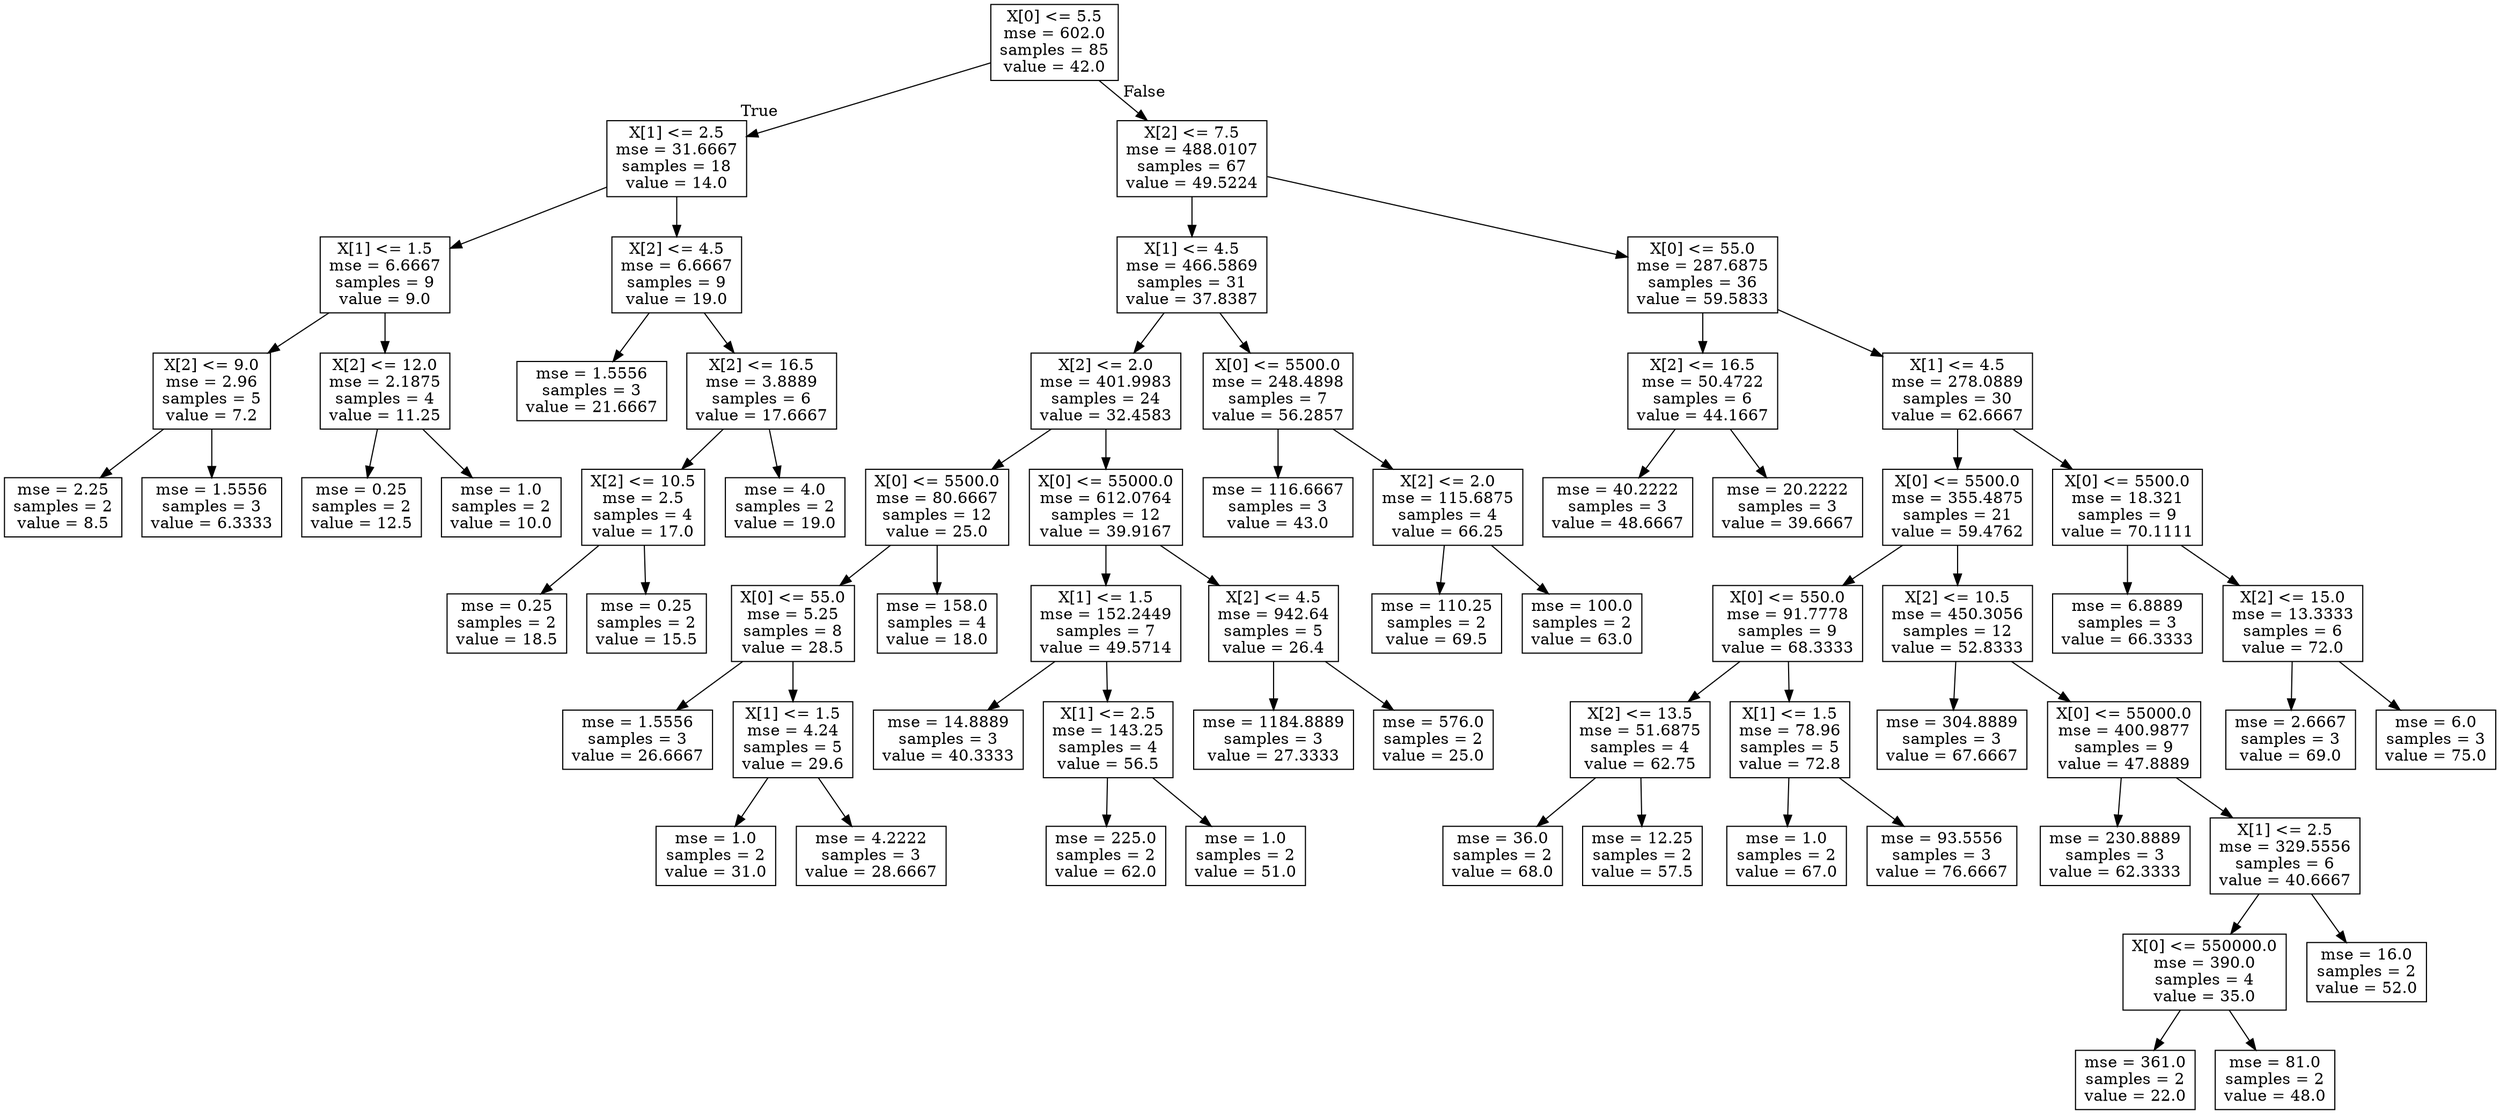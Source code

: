 digraph Tree {
node [shape=box] ;
0 [label="X[0] <= 5.5\nmse = 602.0\nsamples = 85\nvalue = 42.0"] ;
1 [label="X[1] <= 2.5\nmse = 31.6667\nsamples = 18\nvalue = 14.0"] ;
0 -> 1 [labeldistance=2.5, labelangle=45, headlabel="True"] ;
2 [label="X[1] <= 1.5\nmse = 6.6667\nsamples = 9\nvalue = 9.0"] ;
1 -> 2 ;
3 [label="X[2] <= 9.0\nmse = 2.96\nsamples = 5\nvalue = 7.2"] ;
2 -> 3 ;
4 [label="mse = 2.25\nsamples = 2\nvalue = 8.5"] ;
3 -> 4 ;
5 [label="mse = 1.5556\nsamples = 3\nvalue = 6.3333"] ;
3 -> 5 ;
6 [label="X[2] <= 12.0\nmse = 2.1875\nsamples = 4\nvalue = 11.25"] ;
2 -> 6 ;
7 [label="mse = 0.25\nsamples = 2\nvalue = 12.5"] ;
6 -> 7 ;
8 [label="mse = 1.0\nsamples = 2\nvalue = 10.0"] ;
6 -> 8 ;
9 [label="X[2] <= 4.5\nmse = 6.6667\nsamples = 9\nvalue = 19.0"] ;
1 -> 9 ;
10 [label="mse = 1.5556\nsamples = 3\nvalue = 21.6667"] ;
9 -> 10 ;
11 [label="X[2] <= 16.5\nmse = 3.8889\nsamples = 6\nvalue = 17.6667"] ;
9 -> 11 ;
12 [label="X[2] <= 10.5\nmse = 2.5\nsamples = 4\nvalue = 17.0"] ;
11 -> 12 ;
13 [label="mse = 0.25\nsamples = 2\nvalue = 18.5"] ;
12 -> 13 ;
14 [label="mse = 0.25\nsamples = 2\nvalue = 15.5"] ;
12 -> 14 ;
15 [label="mse = 4.0\nsamples = 2\nvalue = 19.0"] ;
11 -> 15 ;
16 [label="X[2] <= 7.5\nmse = 488.0107\nsamples = 67\nvalue = 49.5224"] ;
0 -> 16 [labeldistance=2.5, labelangle=-45, headlabel="False"] ;
17 [label="X[1] <= 4.5\nmse = 466.5869\nsamples = 31\nvalue = 37.8387"] ;
16 -> 17 ;
18 [label="X[2] <= 2.0\nmse = 401.9983\nsamples = 24\nvalue = 32.4583"] ;
17 -> 18 ;
19 [label="X[0] <= 5500.0\nmse = 80.6667\nsamples = 12\nvalue = 25.0"] ;
18 -> 19 ;
20 [label="X[0] <= 55.0\nmse = 5.25\nsamples = 8\nvalue = 28.5"] ;
19 -> 20 ;
21 [label="mse = 1.5556\nsamples = 3\nvalue = 26.6667"] ;
20 -> 21 ;
22 [label="X[1] <= 1.5\nmse = 4.24\nsamples = 5\nvalue = 29.6"] ;
20 -> 22 ;
23 [label="mse = 1.0\nsamples = 2\nvalue = 31.0"] ;
22 -> 23 ;
24 [label="mse = 4.2222\nsamples = 3\nvalue = 28.6667"] ;
22 -> 24 ;
25 [label="mse = 158.0\nsamples = 4\nvalue = 18.0"] ;
19 -> 25 ;
26 [label="X[0] <= 55000.0\nmse = 612.0764\nsamples = 12\nvalue = 39.9167"] ;
18 -> 26 ;
27 [label="X[1] <= 1.5\nmse = 152.2449\nsamples = 7\nvalue = 49.5714"] ;
26 -> 27 ;
28 [label="mse = 14.8889\nsamples = 3\nvalue = 40.3333"] ;
27 -> 28 ;
29 [label="X[1] <= 2.5\nmse = 143.25\nsamples = 4\nvalue = 56.5"] ;
27 -> 29 ;
30 [label="mse = 225.0\nsamples = 2\nvalue = 62.0"] ;
29 -> 30 ;
31 [label="mse = 1.0\nsamples = 2\nvalue = 51.0"] ;
29 -> 31 ;
32 [label="X[2] <= 4.5\nmse = 942.64\nsamples = 5\nvalue = 26.4"] ;
26 -> 32 ;
33 [label="mse = 1184.8889\nsamples = 3\nvalue = 27.3333"] ;
32 -> 33 ;
34 [label="mse = 576.0\nsamples = 2\nvalue = 25.0"] ;
32 -> 34 ;
35 [label="X[0] <= 5500.0\nmse = 248.4898\nsamples = 7\nvalue = 56.2857"] ;
17 -> 35 ;
36 [label="mse = 116.6667\nsamples = 3\nvalue = 43.0"] ;
35 -> 36 ;
37 [label="X[2] <= 2.0\nmse = 115.6875\nsamples = 4\nvalue = 66.25"] ;
35 -> 37 ;
38 [label="mse = 110.25\nsamples = 2\nvalue = 69.5"] ;
37 -> 38 ;
39 [label="mse = 100.0\nsamples = 2\nvalue = 63.0"] ;
37 -> 39 ;
40 [label="X[0] <= 55.0\nmse = 287.6875\nsamples = 36\nvalue = 59.5833"] ;
16 -> 40 ;
41 [label="X[2] <= 16.5\nmse = 50.4722\nsamples = 6\nvalue = 44.1667"] ;
40 -> 41 ;
42 [label="mse = 40.2222\nsamples = 3\nvalue = 48.6667"] ;
41 -> 42 ;
43 [label="mse = 20.2222\nsamples = 3\nvalue = 39.6667"] ;
41 -> 43 ;
44 [label="X[1] <= 4.5\nmse = 278.0889\nsamples = 30\nvalue = 62.6667"] ;
40 -> 44 ;
45 [label="X[0] <= 5500.0\nmse = 355.4875\nsamples = 21\nvalue = 59.4762"] ;
44 -> 45 ;
46 [label="X[0] <= 550.0\nmse = 91.7778\nsamples = 9\nvalue = 68.3333"] ;
45 -> 46 ;
47 [label="X[2] <= 13.5\nmse = 51.6875\nsamples = 4\nvalue = 62.75"] ;
46 -> 47 ;
48 [label="mse = 36.0\nsamples = 2\nvalue = 68.0"] ;
47 -> 48 ;
49 [label="mse = 12.25\nsamples = 2\nvalue = 57.5"] ;
47 -> 49 ;
50 [label="X[1] <= 1.5\nmse = 78.96\nsamples = 5\nvalue = 72.8"] ;
46 -> 50 ;
51 [label="mse = 1.0\nsamples = 2\nvalue = 67.0"] ;
50 -> 51 ;
52 [label="mse = 93.5556\nsamples = 3\nvalue = 76.6667"] ;
50 -> 52 ;
53 [label="X[2] <= 10.5\nmse = 450.3056\nsamples = 12\nvalue = 52.8333"] ;
45 -> 53 ;
54 [label="mse = 304.8889\nsamples = 3\nvalue = 67.6667"] ;
53 -> 54 ;
55 [label="X[0] <= 55000.0\nmse = 400.9877\nsamples = 9\nvalue = 47.8889"] ;
53 -> 55 ;
56 [label="mse = 230.8889\nsamples = 3\nvalue = 62.3333"] ;
55 -> 56 ;
57 [label="X[1] <= 2.5\nmse = 329.5556\nsamples = 6\nvalue = 40.6667"] ;
55 -> 57 ;
58 [label="X[0] <= 550000.0\nmse = 390.0\nsamples = 4\nvalue = 35.0"] ;
57 -> 58 ;
59 [label="mse = 361.0\nsamples = 2\nvalue = 22.0"] ;
58 -> 59 ;
60 [label="mse = 81.0\nsamples = 2\nvalue = 48.0"] ;
58 -> 60 ;
61 [label="mse = 16.0\nsamples = 2\nvalue = 52.0"] ;
57 -> 61 ;
62 [label="X[0] <= 5500.0\nmse = 18.321\nsamples = 9\nvalue = 70.1111"] ;
44 -> 62 ;
63 [label="mse = 6.8889\nsamples = 3\nvalue = 66.3333"] ;
62 -> 63 ;
64 [label="X[2] <= 15.0\nmse = 13.3333\nsamples = 6\nvalue = 72.0"] ;
62 -> 64 ;
65 [label="mse = 2.6667\nsamples = 3\nvalue = 69.0"] ;
64 -> 65 ;
66 [label="mse = 6.0\nsamples = 3\nvalue = 75.0"] ;
64 -> 66 ;
}